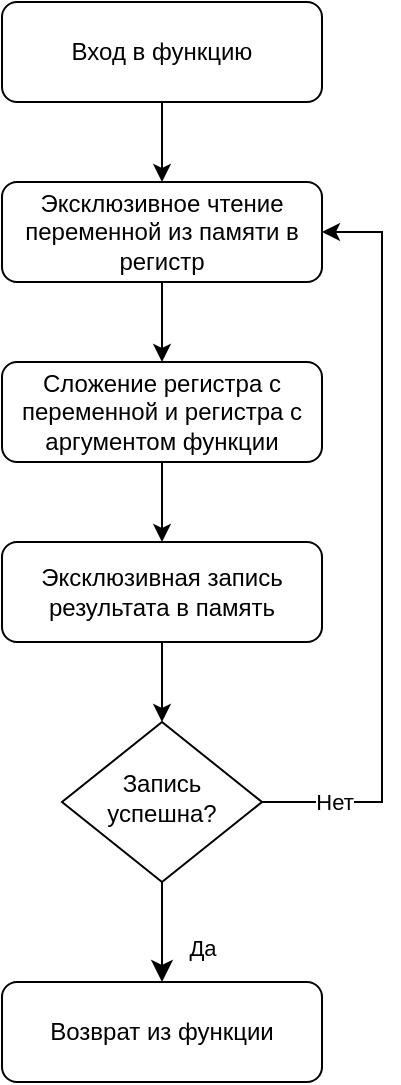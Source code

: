 <mxfile version="18.1.3" type="device"><diagram id="C5RBs43oDa-KdzZeNtuy" name="Page-1"><mxGraphModel dx="815" dy="1745" grid="1" gridSize="10" guides="1" tooltips="1" connect="1" arrows="1" fold="1" page="1" pageScale="1" pageWidth="827" pageHeight="1169" math="0" shadow="0"><root><mxCell id="WIyWlLk6GJQsqaUBKTNV-0"/><mxCell id="WIyWlLk6GJQsqaUBKTNV-1" parent="WIyWlLk6GJQsqaUBKTNV-0"/><mxCell id="o9BBqSrigEUFr08z1XzC-3" style="edgeStyle=orthogonalEdgeStyle;rounded=0;orthogonalLoop=1;jettySize=auto;html=1;exitX=0.5;exitY=1;exitDx=0;exitDy=0;entryX=0.5;entryY=0;entryDx=0;entryDy=0;" edge="1" parent="WIyWlLk6GJQsqaUBKTNV-1" source="WIyWlLk6GJQsqaUBKTNV-3" target="o9BBqSrigEUFr08z1XzC-0"><mxGeometry relative="1" as="geometry"/></mxCell><mxCell id="WIyWlLk6GJQsqaUBKTNV-3" value="Эксклюзивное чтение переменной из памяти в регистр" style="rounded=1;whiteSpace=wrap;html=1;fontSize=12;glass=0;strokeWidth=1;shadow=0;" parent="WIyWlLk6GJQsqaUBKTNV-1" vertex="1"><mxGeometry x="140" y="70" width="160" height="50" as="geometry"/></mxCell><mxCell id="WIyWlLk6GJQsqaUBKTNV-8" value="Да" style="rounded=0;html=1;jettySize=auto;orthogonalLoop=1;fontSize=11;endArrow=classic;endFill=1;endSize=8;strokeWidth=1;shadow=0;labelBackgroundColor=none;edgeStyle=orthogonalEdgeStyle;" parent="WIyWlLk6GJQsqaUBKTNV-1" source="WIyWlLk6GJQsqaUBKTNV-10" edge="1"><mxGeometry x="0.333" y="20" relative="1" as="geometry"><mxPoint as="offset"/><mxPoint x="220" y="470" as="targetPoint"/></mxGeometry></mxCell><mxCell id="o9BBqSrigEUFr08z1XzC-6" style="edgeStyle=orthogonalEdgeStyle;rounded=0;orthogonalLoop=1;jettySize=auto;html=1;exitX=1;exitY=0.5;exitDx=0;exitDy=0;entryX=1;entryY=0.5;entryDx=0;entryDy=0;endArrow=classic;endFill=1;" edge="1" parent="WIyWlLk6GJQsqaUBKTNV-1" source="WIyWlLk6GJQsqaUBKTNV-10" target="WIyWlLk6GJQsqaUBKTNV-3"><mxGeometry relative="1" as="geometry"><Array as="points"><mxPoint x="330" y="380"/><mxPoint x="330" y="95"/></Array></mxGeometry></mxCell><mxCell id="o9BBqSrigEUFr08z1XzC-7" value="Нет" style="edgeLabel;html=1;align=center;verticalAlign=middle;resizable=0;points=[];" vertex="1" connectable="0" parent="o9BBqSrigEUFr08z1XzC-6"><mxGeometry x="-0.809" relative="1" as="geometry"><mxPoint as="offset"/></mxGeometry></mxCell><mxCell id="WIyWlLk6GJQsqaUBKTNV-10" value="Запись успешна?" style="rhombus;whiteSpace=wrap;html=1;shadow=0;fontFamily=Helvetica;fontSize=12;align=center;strokeWidth=1;spacing=6;spacingTop=-4;" parent="WIyWlLk6GJQsqaUBKTNV-1" vertex="1"><mxGeometry x="170" y="340" width="100" height="80" as="geometry"/></mxCell><mxCell id="o9BBqSrigEUFr08z1XzC-2" style="edgeStyle=orthogonalEdgeStyle;rounded=0;orthogonalLoop=1;jettySize=auto;html=1;exitX=0.5;exitY=1;exitDx=0;exitDy=0;entryX=0.5;entryY=0;entryDx=0;entryDy=0;" edge="1" parent="WIyWlLk6GJQsqaUBKTNV-1" source="o9BBqSrigEUFr08z1XzC-0" target="o9BBqSrigEUFr08z1XzC-1"><mxGeometry relative="1" as="geometry"/></mxCell><mxCell id="o9BBqSrigEUFr08z1XzC-0" value="Сложение регистра с переменной и регистра с аргументом функции" style="rounded=1;whiteSpace=wrap;html=1;fontSize=12;glass=0;strokeWidth=1;shadow=0;" vertex="1" parent="WIyWlLk6GJQsqaUBKTNV-1"><mxGeometry x="140" y="160" width="160" height="50" as="geometry"/></mxCell><mxCell id="o9BBqSrigEUFr08z1XzC-4" style="edgeStyle=orthogonalEdgeStyle;rounded=0;orthogonalLoop=1;jettySize=auto;html=1;exitX=0.5;exitY=1;exitDx=0;exitDy=0;entryX=0.5;entryY=0;entryDx=0;entryDy=0;" edge="1" parent="WIyWlLk6GJQsqaUBKTNV-1" source="o9BBqSrigEUFr08z1XzC-1" target="WIyWlLk6GJQsqaUBKTNV-10"><mxGeometry relative="1" as="geometry"/></mxCell><mxCell id="o9BBqSrigEUFr08z1XzC-1" value="Эксклюзивная запись результата в память" style="rounded=1;whiteSpace=wrap;html=1;fontSize=12;glass=0;strokeWidth=1;shadow=0;" vertex="1" parent="WIyWlLk6GJQsqaUBKTNV-1"><mxGeometry x="140" y="250" width="160" height="50" as="geometry"/></mxCell><mxCell id="o9BBqSrigEUFr08z1XzC-9" style="edgeStyle=orthogonalEdgeStyle;rounded=0;orthogonalLoop=1;jettySize=auto;html=1;exitX=0.5;exitY=1;exitDx=0;exitDy=0;entryX=0.5;entryY=0;entryDx=0;entryDy=0;endArrow=classic;endFill=1;" edge="1" parent="WIyWlLk6GJQsqaUBKTNV-1" source="o9BBqSrigEUFr08z1XzC-8" target="WIyWlLk6GJQsqaUBKTNV-3"><mxGeometry relative="1" as="geometry"/></mxCell><mxCell id="o9BBqSrigEUFr08z1XzC-8" value="Вход в функцию" style="rounded=1;whiteSpace=wrap;html=1;fontSize=12;glass=0;strokeWidth=1;shadow=0;" vertex="1" parent="WIyWlLk6GJQsqaUBKTNV-1"><mxGeometry x="140" y="-20" width="160" height="50" as="geometry"/></mxCell><mxCell id="o9BBqSrigEUFr08z1XzC-10" value="Возврат из функции" style="rounded=1;whiteSpace=wrap;html=1;fontSize=12;glass=0;strokeWidth=1;shadow=0;" vertex="1" parent="WIyWlLk6GJQsqaUBKTNV-1"><mxGeometry x="140" y="470" width="160" height="50" as="geometry"/></mxCell></root></mxGraphModel></diagram></mxfile>